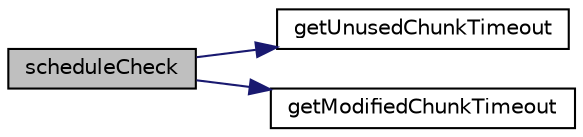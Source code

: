 digraph "scheduleCheck"
{
  bgcolor="transparent";
  edge [fontname="Helvetica",fontsize="10",labelfontname="Helvetica",labelfontsize="10"];
  node [fontname="Helvetica",fontsize="10",shape=record];
  rankdir="LR";
  Node1 [label="scheduleCheck",height=0.2,width=0.4,color="black", fillcolor="grey75", style="filled" fontcolor="black"];
  Node1 -> Node2 [color="midnightblue",fontsize="10",style="solid",fontname="Helvetica"];
  Node2 [label="getUnusedChunkTimeout",height=0.2,width=0.4,color="black",URL="$classvman_1_1_volume.html#ad552a1782ffef3cad60b3d36fe9fdc38",tooltip="Timeout after that unreferenced chunks are unloaded."];
  Node1 -> Node3 [color="midnightblue",fontsize="10",style="solid",fontname="Helvetica"];
  Node3 [label="getModifiedChunkTimeout",height=0.2,width=0.4,color="black",URL="$classvman_1_1_volume.html#a18d7cee2391a1a29a93b1ea46dba7c52",tooltip="Timeout after that modified chunks are saved to disk."];
}
